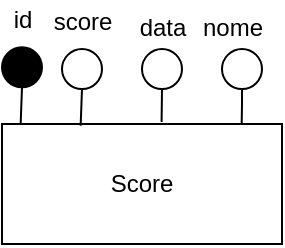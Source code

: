 <mxfile version="16.5.1" type="device"><diagram id="BJ_d6X7fWIiC0vQhXJPT" name="Page-1"><mxGraphModel dx="328" dy="189" grid="1" gridSize="10" guides="1" tooltips="1" connect="1" arrows="1" fold="1" page="1" pageScale="1" pageWidth="827" pageHeight="1169" math="0" shadow="0"><root><mxCell id="0"/><mxCell id="1" parent="0"/><mxCell id="6F22A6JHLIa00BeRFa69-9" value="Score" style="rounded=0;whiteSpace=wrap;html=1;fillColor=#FFFFFF;" parent="1" vertex="1"><mxGeometry x="440" y="90" width="140" height="60" as="geometry"/></mxCell><mxCell id="6F22A6JHLIa00BeRFa69-10" value="" style="ellipse;whiteSpace=wrap;html=1;fillColor=#000000;" parent="1" vertex="1"><mxGeometry x="440" y="51.68" width="20" height="20" as="geometry"/></mxCell><mxCell id="6F22A6JHLIa00BeRFa69-11" value="" style="endArrow=none;html=1;rounded=0;entryX=0.5;entryY=1;entryDx=0;entryDy=0;exitX=0.161;exitY=-0.028;exitDx=0;exitDy=0;exitPerimeter=0;" parent="1" target="6F22A6JHLIa00BeRFa69-10" edge="1"><mxGeometry width="50" height="50" relative="1" as="geometry"><mxPoint x="449.32" y="90" as="sourcePoint"/><mxPoint x="400" y="61.68" as="targetPoint"/></mxGeometry></mxCell><mxCell id="6F22A6JHLIa00BeRFa69-12" value="" style="ellipse;whiteSpace=wrap;html=1;fillColor=#FFFFFF;" parent="1" vertex="1"><mxGeometry x="470" y="52.52" width="20" height="20" as="geometry"/></mxCell><mxCell id="6F22A6JHLIa00BeRFa69-13" value="" style="endArrow=none;html=1;rounded=0;entryX=0.5;entryY=1;entryDx=0;entryDy=0;exitX=0.161;exitY=-0.028;exitDx=0;exitDy=0;exitPerimeter=0;" parent="1" target="6F22A6JHLIa00BeRFa69-12" edge="1"><mxGeometry width="50" height="50" relative="1" as="geometry"><mxPoint x="479.32" y="90.84" as="sourcePoint"/><mxPoint x="430" y="62.52" as="targetPoint"/></mxGeometry></mxCell><mxCell id="6F22A6JHLIa00BeRFa69-18" value="id" style="text;html=1;align=center;verticalAlign=middle;resizable=0;points=[];autosize=1;strokeColor=none;fillColor=none;" parent="1" vertex="1"><mxGeometry x="440" y="28.32" width="20" height="20" as="geometry"/></mxCell><mxCell id="6F22A6JHLIa00BeRFa69-19" value="score" style="text;html=1;align=center;verticalAlign=middle;resizable=0;points=[];autosize=1;strokeColor=none;fillColor=none;" parent="1" vertex="1"><mxGeometry x="460" y="29.16" width="40" height="20" as="geometry"/></mxCell><mxCell id="6F22A6JHLIa00BeRFa69-20" value="" style="ellipse;whiteSpace=wrap;html=1;fillColor=#FFFFFF;" parent="1" vertex="1"><mxGeometry x="510" y="52.52" width="20" height="20" as="geometry"/></mxCell><mxCell id="6F22A6JHLIa00BeRFa69-21" value="" style="endArrow=none;html=1;rounded=0;entryX=0.5;entryY=1;entryDx=0;entryDy=0;exitX=0.57;exitY=-0.017;exitDx=0;exitDy=0;exitPerimeter=0;" parent="1" target="6F22A6JHLIa00BeRFa69-20" edge="1" source="6F22A6JHLIa00BeRFa69-9"><mxGeometry width="50" height="50" relative="1" as="geometry"><mxPoint x="509.32" y="90" as="sourcePoint"/><mxPoint x="460" y="61.68" as="targetPoint"/></mxGeometry></mxCell><mxCell id="6F22A6JHLIa00BeRFa69-22" value="data" style="text;html=1;align=center;verticalAlign=middle;resizable=0;points=[];autosize=1;strokeColor=none;fillColor=none;" parent="1" vertex="1"><mxGeometry x="500" y="31.68" width="40" height="20" as="geometry"/></mxCell><mxCell id="6F22A6JHLIa00BeRFa69-28" value="" style="ellipse;whiteSpace=wrap;html=1;fillColor=#FFFFFF;" parent="1" vertex="1"><mxGeometry x="550" y="52.52" width="20" height="20" as="geometry"/></mxCell><mxCell id="6F22A6JHLIa00BeRFa69-29" value="" style="endArrow=none;html=1;rounded=0;entryX=0.5;entryY=1;entryDx=0;entryDy=0;exitX=0.856;exitY=0;exitDx=0;exitDy=0;exitPerimeter=0;" parent="1" target="6F22A6JHLIa00BeRFa69-28" edge="1" source="6F22A6JHLIa00BeRFa69-9"><mxGeometry width="50" height="50" relative="1" as="geometry"><mxPoint x="539.32" y="90" as="sourcePoint"/><mxPoint x="490" y="61.68" as="targetPoint"/><Array as="points"><mxPoint x="560" y="80"/></Array></mxGeometry></mxCell><mxCell id="6F22A6JHLIa00BeRFa69-30" value="nome" style="text;html=1;align=center;verticalAlign=middle;resizable=0;points=[];autosize=1;strokeColor=none;fillColor=none;" parent="1" vertex="1"><mxGeometry x="530" y="31.68" width="50" height="20" as="geometry"/></mxCell></root></mxGraphModel></diagram></mxfile>